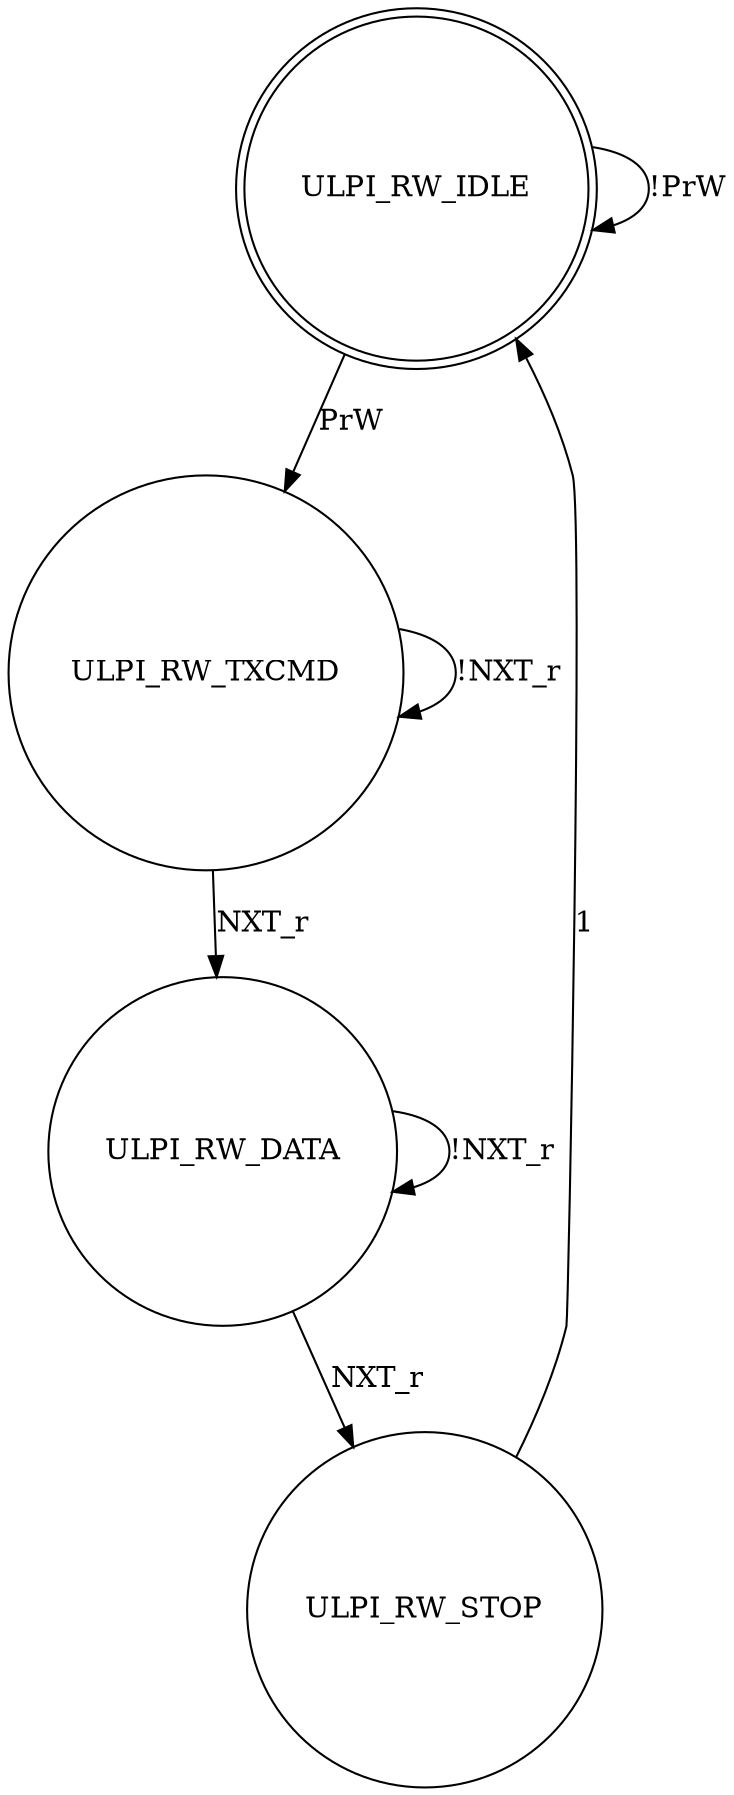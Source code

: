 digraph ULPI_REG_WRITE_states
{
    // label = "ULPI_REG_WRITE states machine";
    nodesep = 0.35;
    splines="spline";

    a [label="ULPI_RW_IDLE", shape="doublecircle"];
    b [label="ULPI_RW_TXCMD", shape="circle"];
    c [label="ULPI_RW_DATA", shape="circle"];
    d [label="ULPI_RW_STOP", shape="circle"];

    a -> a [label="!PrW"];
    a -> b [label="PrW"];

    b -> b [label="!NXT_r"];
    b -> c [label="NXT_r"];

    c -> c [label="!NXT_r"];
    c -> d [label="NXT_r"];

    d -> a [label="1"];
}